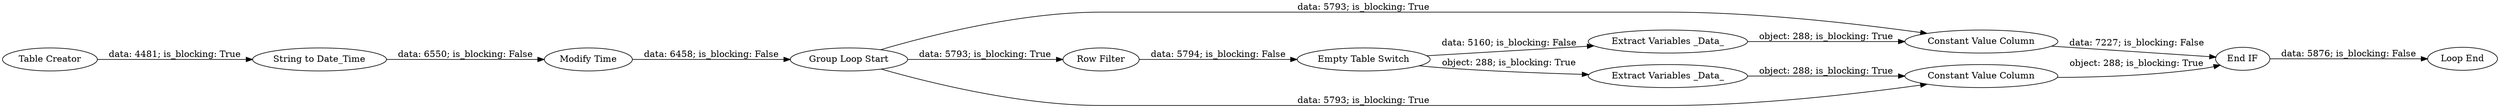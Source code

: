 digraph {
	"-740706166537549658_17" [label="Constant Value Column"]
	"-740706166537549658_10" [label="Row Filter"]
	"-740706166537549658_22" [label="End IF"]
	"-740706166537549658_20" [label="Extract Variables _Data_"]
	"-740706166537549658_1" [label="Table Creator"]
	"-740706166537549658_6" [label="String to Date_Time"]
	"-740706166537549658_7" [label="Modify Time"]
	"-740706166537549658_19" [label="Extract Variables _Data_"]
	"-740706166537549658_2" [label="Group Loop Start"]
	"-740706166537549658_15" [label="Loop End"]
	"-740706166537549658_16" [label="Empty Table Switch"]
	"-740706166537549658_21" [label="Constant Value Column"]
	"-740706166537549658_16" -> "-740706166537549658_19" [label="data: 5160; is_blocking: False"]
	"-740706166537549658_22" -> "-740706166537549658_15" [label="data: 5876; is_blocking: False"]
	"-740706166537549658_6" -> "-740706166537549658_7" [label="data: 6550; is_blocking: False"]
	"-740706166537549658_17" -> "-740706166537549658_22" [label="data: 7227; is_blocking: False"]
	"-740706166537549658_7" -> "-740706166537549658_2" [label="data: 6458; is_blocking: False"]
	"-740706166537549658_2" -> "-740706166537549658_17" [label="data: 5793; is_blocking: True"]
	"-740706166537549658_10" -> "-740706166537549658_16" [label="data: 5794; is_blocking: False"]
	"-740706166537549658_16" -> "-740706166537549658_20" [label="object: 288; is_blocking: True"]
	"-740706166537549658_1" -> "-740706166537549658_6" [label="data: 4481; is_blocking: True"]
	"-740706166537549658_20" -> "-740706166537549658_21" [label="object: 288; is_blocking: True"]
	"-740706166537549658_19" -> "-740706166537549658_17" [label="object: 288; is_blocking: True"]
	"-740706166537549658_2" -> "-740706166537549658_21" [label="data: 5793; is_blocking: True"]
	"-740706166537549658_21" -> "-740706166537549658_22" [label="object: 288; is_blocking: True"]
	"-740706166537549658_2" -> "-740706166537549658_10" [label="data: 5793; is_blocking: True"]
	rankdir=LR
}
